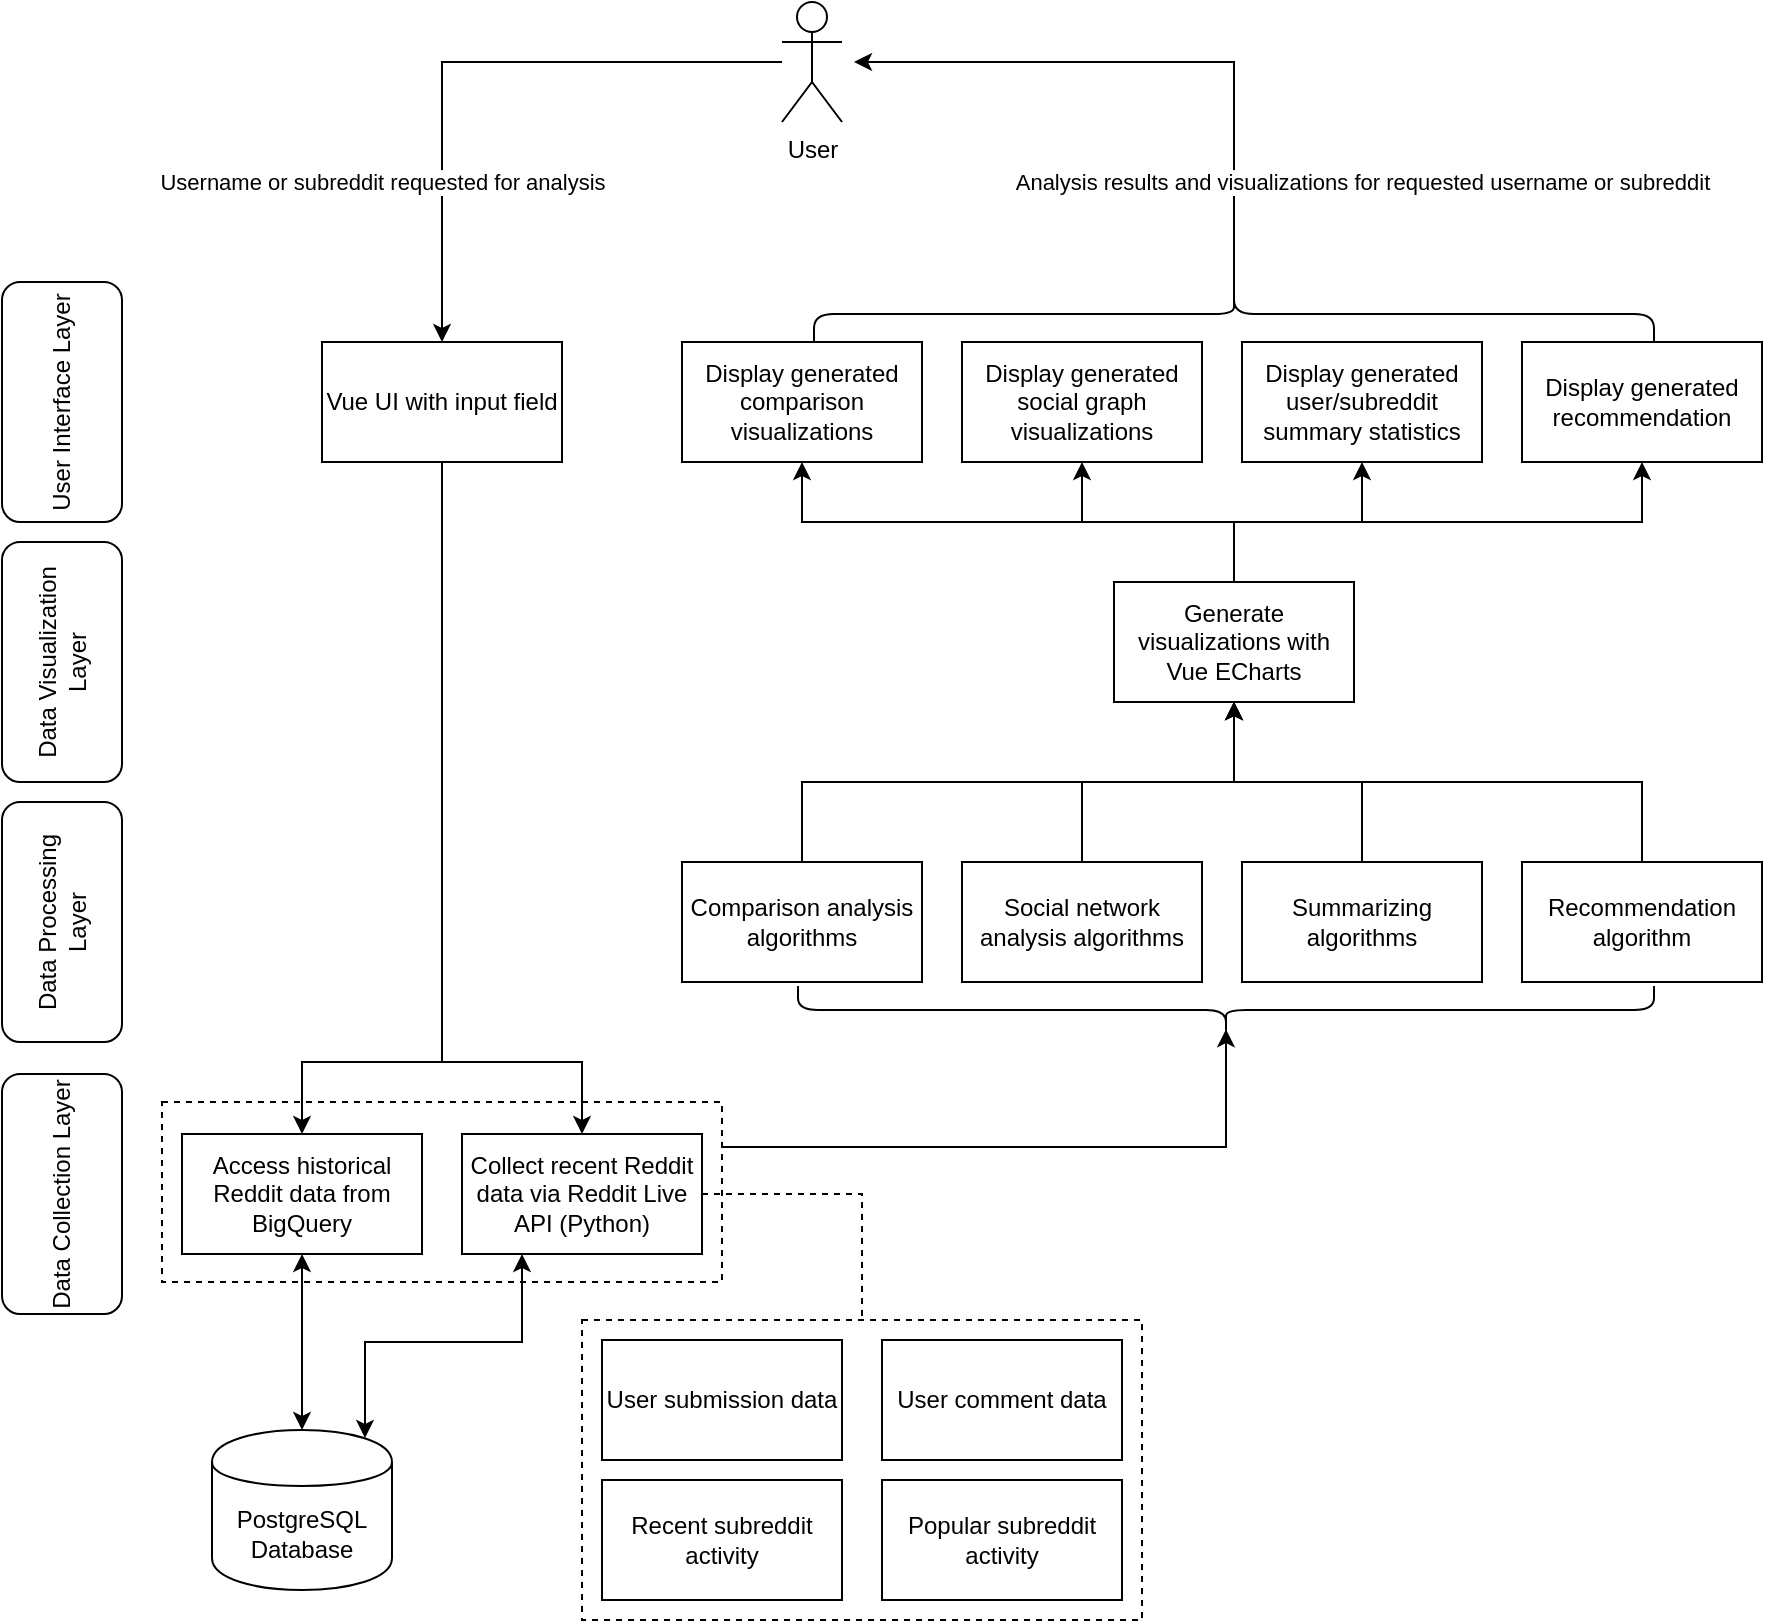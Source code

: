 <mxfile version="12.9.6" type="device"><diagram id="1LjFUEdzGcAdAJAdKrHa" name="Page-1"><mxGraphModel dx="768" dy="406" grid="1" gridSize="10" guides="1" tooltips="1" connect="1" arrows="1" fold="1" page="1" pageScale="1" pageWidth="1100" pageHeight="850" math="0" shadow="0"><root><mxCell id="0"/><mxCell id="1" parent="0"/><mxCell id="5u182XU-EK8H5WtYQh7H-65" style="edgeStyle=orthogonalEdgeStyle;rounded=0;orthogonalLoop=1;jettySize=auto;html=1;exitX=1;exitY=0.25;exitDx=0;exitDy=0;entryX=0.1;entryY=0.5;entryDx=0;entryDy=0;entryPerimeter=0;startArrow=none;startFill=0;endArrow=classic;endFill=1;" parent="1" source="5u182XU-EK8H5WtYQh7H-64" target="5u182XU-EK8H5WtYQh7H-55" edge="1"><mxGeometry relative="1" as="geometry"/></mxCell><mxCell id="5u182XU-EK8H5WtYQh7H-64" value="" style="rounded=0;whiteSpace=wrap;html=1;dashed=1;" parent="1" vertex="1"><mxGeometry x="180" y="561" width="280" height="90" as="geometry"/></mxCell><mxCell id="5u182XU-EK8H5WtYQh7H-37" value="" style="rounded=0;whiteSpace=wrap;html=1;dashed=1;" parent="1" vertex="1"><mxGeometry x="390" y="670" width="280" height="150" as="geometry"/></mxCell><mxCell id="5u182XU-EK8H5WtYQh7H-8" value="Username or subreddit requested for analysis" style="edgeStyle=orthogonalEdgeStyle;rounded=0;orthogonalLoop=1;jettySize=auto;html=1;" parent="1" source="5u182XU-EK8H5WtYQh7H-1" target="5u182XU-EK8H5WtYQh7H-7" edge="1"><mxGeometry x="0.097" y="67" relative="1" as="geometry"><mxPoint x="-97" y="60" as="offset"/></mxGeometry></mxCell><mxCell id="5u182XU-EK8H5WtYQh7H-1" value="User" style="shape=umlActor;verticalLabelPosition=bottom;labelBackgroundColor=#ffffff;verticalAlign=top;html=1;outlineConnect=0;" parent="1" vertex="1"><mxGeometry x="490" y="11" width="30" height="60" as="geometry"/></mxCell><mxCell id="5u182XU-EK8H5WtYQh7H-5" value="User Interface Layer" style="rounded=1;whiteSpace=wrap;html=1;rotation=-90;" parent="1" vertex="1"><mxGeometry x="70" y="181" width="120" height="60" as="geometry"/></mxCell><mxCell id="5u182XU-EK8H5WtYQh7H-62" style="edgeStyle=orthogonalEdgeStyle;rounded=0;orthogonalLoop=1;jettySize=auto;html=1;exitX=0.5;exitY=1;exitDx=0;exitDy=0;startArrow=none;startFill=0;endArrow=classic;endFill=1;" parent="1" source="5u182XU-EK8H5WtYQh7H-7" target="5u182XU-EK8H5WtYQh7H-27" edge="1"><mxGeometry relative="1" as="geometry"><Array as="points"><mxPoint x="320" y="541"/><mxPoint x="250" y="541"/></Array></mxGeometry></mxCell><mxCell id="5u182XU-EK8H5WtYQh7H-63" style="edgeStyle=orthogonalEdgeStyle;rounded=0;orthogonalLoop=1;jettySize=auto;html=1;exitX=0.5;exitY=1;exitDx=0;exitDy=0;startArrow=none;startFill=0;endArrow=classic;endFill=1;" parent="1" source="5u182XU-EK8H5WtYQh7H-7" target="5u182XU-EK8H5WtYQh7H-28" edge="1"><mxGeometry relative="1" as="geometry"><Array as="points"><mxPoint x="320" y="541"/><mxPoint x="390" y="541"/></Array></mxGeometry></mxCell><mxCell id="5u182XU-EK8H5WtYQh7H-7" value="Vue UI with input field" style="rounded=0;whiteSpace=wrap;html=1;" parent="1" vertex="1"><mxGeometry x="260" y="181" width="120" height="60" as="geometry"/></mxCell><mxCell id="5u182XU-EK8H5WtYQh7H-10" value="Display generated comparison visualizations" style="rounded=0;whiteSpace=wrap;html=1;" parent="1" vertex="1"><mxGeometry x="440" y="181" width="120" height="60" as="geometry"/></mxCell><mxCell id="5u182XU-EK8H5WtYQh7H-11" value="Display generated social graph visualizations" style="rounded=0;whiteSpace=wrap;html=1;" parent="1" vertex="1"><mxGeometry x="580" y="181" width="120" height="60" as="geometry"/></mxCell><mxCell id="5u182XU-EK8H5WtYQh7H-12" value="Display generated user/subreddit summary statistics" style="rounded=0;whiteSpace=wrap;html=1;" parent="1" vertex="1"><mxGeometry x="720" y="181" width="120" height="60" as="geometry"/></mxCell><mxCell id="5u182XU-EK8H5WtYQh7H-13" value="Display generated recommendation" style="rounded=0;whiteSpace=wrap;html=1;" parent="1" vertex="1"><mxGeometry x="860" y="181" width="120" height="60" as="geometry"/></mxCell><mxCell id="5u182XU-EK8H5WtYQh7H-14" value="" style="shape=curlyBracket;whiteSpace=wrap;html=1;rounded=1;rotation=90;" parent="1" vertex="1"><mxGeometry x="702" y="-43" width="28" height="420" as="geometry"/></mxCell><mxCell id="5u182XU-EK8H5WtYQh7H-23" value="Analysis results and visualizations for requested username or subreddit" style="endArrow=classic;html=1;rounded=0;" parent="1" edge="1"><mxGeometry x="-0.613" y="-64" width="50" height="50" relative="1" as="geometry"><mxPoint x="716" y="161" as="sourcePoint"/><mxPoint x="526" y="41" as="targetPoint"/><Array as="points"><mxPoint x="716" y="41"/><mxPoint x="620" y="41"/></Array><mxPoint as="offset"/></mxGeometry></mxCell><mxCell id="5u182XU-EK8H5WtYQh7H-24" value="Data Processing Layer" style="rounded=1;whiteSpace=wrap;html=1;rotation=-90;" parent="1" vertex="1"><mxGeometry x="70" y="441" width="120" height="60" as="geometry"/></mxCell><mxCell id="5u182XU-EK8H5WtYQh7H-25" value="Data Collection Layer" style="rounded=1;whiteSpace=wrap;html=1;rotation=-90;" parent="1" vertex="1"><mxGeometry x="70" y="577" width="120" height="60" as="geometry"/></mxCell><mxCell id="5u182XU-EK8H5WtYQh7H-27" value="Access historical Reddit data from BigQuery" style="rounded=0;whiteSpace=wrap;html=1;" parent="1" vertex="1"><mxGeometry x="190" y="577" width="120" height="60" as="geometry"/></mxCell><mxCell id="5u182XU-EK8H5WtYQh7H-53" style="edgeStyle=orthogonalEdgeStyle;rounded=0;orthogonalLoop=1;jettySize=auto;html=1;entryX=0.5;entryY=0;entryDx=0;entryDy=0;endArrow=none;endFill=0;dashed=1;exitX=1;exitY=0.5;exitDx=0;exitDy=0;" parent="1" source="5u182XU-EK8H5WtYQh7H-28" target="5u182XU-EK8H5WtYQh7H-37" edge="1"><mxGeometry relative="1" as="geometry"><mxPoint x="460" y="607" as="sourcePoint"/><Array as="points"><mxPoint x="530" y="607"/></Array></mxGeometry></mxCell><mxCell id="5u182XU-EK8H5WtYQh7H-54" style="edgeStyle=orthogonalEdgeStyle;rounded=0;orthogonalLoop=1;jettySize=auto;html=1;exitX=0.25;exitY=1;exitDx=0;exitDy=0;entryX=0.85;entryY=0.05;entryDx=0;entryDy=0;entryPerimeter=0;endArrow=classic;endFill=1;startArrow=classic;startFill=1;" parent="1" source="5u182XU-EK8H5WtYQh7H-28" target="5u182XU-EK8H5WtYQh7H-39" edge="1"><mxGeometry relative="1" as="geometry"/></mxCell><mxCell id="5u182XU-EK8H5WtYQh7H-28" value="Collect recent Reddit data via Reddit Live API (Python)" style="rounded=0;whiteSpace=wrap;html=1;" parent="1" vertex="1"><mxGeometry x="330" y="577" width="120" height="60" as="geometry"/></mxCell><mxCell id="5u182XU-EK8H5WtYQh7H-29" value="User submission data" style="rounded=0;whiteSpace=wrap;html=1;" parent="1" vertex="1"><mxGeometry x="400" y="680" width="120" height="60" as="geometry"/></mxCell><mxCell id="5u182XU-EK8H5WtYQh7H-30" value="User comment data" style="rounded=0;whiteSpace=wrap;html=1;" parent="1" vertex="1"><mxGeometry x="540" y="680" width="120" height="60" as="geometry"/></mxCell><mxCell id="5u182XU-EK8H5WtYQh7H-32" value="Recent subreddit activity" style="rounded=0;whiteSpace=wrap;html=1;" parent="1" vertex="1"><mxGeometry x="400" y="750" width="120" height="60" as="geometry"/></mxCell><mxCell id="5u182XU-EK8H5WtYQh7H-34" value="Popular subreddit activity" style="rounded=0;whiteSpace=wrap;html=1;" parent="1" vertex="1"><mxGeometry x="540" y="750" width="120" height="60" as="geometry"/></mxCell><mxCell id="5u182XU-EK8H5WtYQh7H-41" style="edgeStyle=orthogonalEdgeStyle;rounded=0;orthogonalLoop=1;jettySize=auto;html=1;exitX=0.5;exitY=0;exitDx=0;exitDy=0;entryX=0.5;entryY=1;entryDx=0;entryDy=0;startArrow=classic;startFill=1;" parent="1" source="5u182XU-EK8H5WtYQh7H-39" target="5u182XU-EK8H5WtYQh7H-27" edge="1"><mxGeometry relative="1" as="geometry"><Array as="points"><mxPoint x="250" y="671"/><mxPoint x="250" y="671"/></Array></mxGeometry></mxCell><mxCell id="5u182XU-EK8H5WtYQh7H-39" value="PostgreSQL Database" style="shape=cylinder;whiteSpace=wrap;html=1;boundedLbl=1;backgroundOutline=1;" parent="1" vertex="1"><mxGeometry x="205" y="725" width="90" height="80" as="geometry"/></mxCell><mxCell id="5u182XU-EK8H5WtYQh7H-56" style="edgeStyle=orthogonalEdgeStyle;rounded=0;orthogonalLoop=1;jettySize=auto;html=1;exitX=0.5;exitY=0;exitDx=0;exitDy=0;entryX=0.5;entryY=1;entryDx=0;entryDy=0;startArrow=none;startFill=0;endArrow=classic;endFill=1;" parent="1" source="5u182XU-EK8H5WtYQh7H-44" target="5u182XU-EK8H5WtYQh7H-48" edge="1"><mxGeometry relative="1" as="geometry"/></mxCell><mxCell id="5u182XU-EK8H5WtYQh7H-44" value="Comparison analysis algorithms" style="rounded=0;whiteSpace=wrap;html=1;" parent="1" vertex="1"><mxGeometry x="440" y="441" width="120" height="60" as="geometry"/></mxCell><mxCell id="5u182XU-EK8H5WtYQh7H-57" style="edgeStyle=orthogonalEdgeStyle;rounded=0;orthogonalLoop=1;jettySize=auto;html=1;exitX=0.5;exitY=0;exitDx=0;exitDy=0;startArrow=none;startFill=0;endArrow=classic;endFill=1;" parent="1" source="5u182XU-EK8H5WtYQh7H-45" target="5u182XU-EK8H5WtYQh7H-48" edge="1"><mxGeometry relative="1" as="geometry"/></mxCell><mxCell id="5u182XU-EK8H5WtYQh7H-45" value="Social network analysis algorithms" style="rounded=0;whiteSpace=wrap;html=1;" parent="1" vertex="1"><mxGeometry x="580" y="441" width="120" height="60" as="geometry"/></mxCell><mxCell id="5u182XU-EK8H5WtYQh7H-59" style="edgeStyle=orthogonalEdgeStyle;rounded=0;orthogonalLoop=1;jettySize=auto;html=1;exitX=0.5;exitY=0;exitDx=0;exitDy=0;entryX=0.5;entryY=1;entryDx=0;entryDy=0;startArrow=none;startFill=0;endArrow=classic;endFill=1;" parent="1" source="5u182XU-EK8H5WtYQh7H-46" target="5u182XU-EK8H5WtYQh7H-48" edge="1"><mxGeometry relative="1" as="geometry"/></mxCell><mxCell id="5u182XU-EK8H5WtYQh7H-46" value="Recommendation algorithm" style="rounded=0;whiteSpace=wrap;html=1;" parent="1" vertex="1"><mxGeometry x="860" y="441" width="120" height="60" as="geometry"/></mxCell><mxCell id="5u182XU-EK8H5WtYQh7H-58" style="edgeStyle=orthogonalEdgeStyle;rounded=0;orthogonalLoop=1;jettySize=auto;html=1;startArrow=none;startFill=0;endArrow=classic;endFill=1;" parent="1" source="5u182XU-EK8H5WtYQh7H-47" target="5u182XU-EK8H5WtYQh7H-48" edge="1"><mxGeometry relative="1" as="geometry"/></mxCell><mxCell id="5u182XU-EK8H5WtYQh7H-47" value="Summarizing algorithms" style="rounded=0;whiteSpace=wrap;html=1;" parent="1" vertex="1"><mxGeometry x="720" y="441" width="120" height="60" as="geometry"/></mxCell><mxCell id="5u182XU-EK8H5WtYQh7H-66" style="edgeStyle=orthogonalEdgeStyle;rounded=0;orthogonalLoop=1;jettySize=auto;html=1;exitX=0.5;exitY=0;exitDx=0;exitDy=0;entryX=0.5;entryY=1;entryDx=0;entryDy=0;startArrow=none;startFill=0;endArrow=classic;endFill=1;" parent="1" source="5u182XU-EK8H5WtYQh7H-48" target="5u182XU-EK8H5WtYQh7H-10" edge="1"><mxGeometry relative="1" as="geometry"/></mxCell><mxCell id="5u182XU-EK8H5WtYQh7H-67" style="edgeStyle=orthogonalEdgeStyle;rounded=0;orthogonalLoop=1;jettySize=auto;html=1;exitX=0.5;exitY=0;exitDx=0;exitDy=0;startArrow=none;startFill=0;endArrow=classic;endFill=1;" parent="1" source="5u182XU-EK8H5WtYQh7H-48" target="5u182XU-EK8H5WtYQh7H-11" edge="1"><mxGeometry relative="1" as="geometry"/></mxCell><mxCell id="5u182XU-EK8H5WtYQh7H-68" style="edgeStyle=orthogonalEdgeStyle;rounded=0;orthogonalLoop=1;jettySize=auto;html=1;exitX=0.5;exitY=0;exitDx=0;exitDy=0;startArrow=none;startFill=0;endArrow=classic;endFill=1;" parent="1" source="5u182XU-EK8H5WtYQh7H-48" target="5u182XU-EK8H5WtYQh7H-12" edge="1"><mxGeometry relative="1" as="geometry"/></mxCell><mxCell id="5u182XU-EK8H5WtYQh7H-69" style="edgeStyle=orthogonalEdgeStyle;rounded=0;orthogonalLoop=1;jettySize=auto;html=1;exitX=0.5;exitY=0;exitDx=0;exitDy=0;entryX=0.5;entryY=1;entryDx=0;entryDy=0;startArrow=none;startFill=0;endArrow=classic;endFill=1;" parent="1" source="5u182XU-EK8H5WtYQh7H-48" target="5u182XU-EK8H5WtYQh7H-13" edge="1"><mxGeometry relative="1" as="geometry"/></mxCell><mxCell id="5u182XU-EK8H5WtYQh7H-48" value="Generate visualizations with Vue ECharts" style="rounded=0;whiteSpace=wrap;html=1;" parent="1" vertex="1"><mxGeometry x="656" y="301" width="120" height="60" as="geometry"/></mxCell><mxCell id="5u182XU-EK8H5WtYQh7H-49" value="Data Visualization Layer" style="rounded=1;whiteSpace=wrap;html=1;rotation=-90;" parent="1" vertex="1"><mxGeometry x="70" y="311" width="120" height="60" as="geometry"/></mxCell><mxCell id="5u182XU-EK8H5WtYQh7H-55" value="" style="shape=curlyBracket;whiteSpace=wrap;html=1;rounded=1;rotation=-90;" parent="1" vertex="1"><mxGeometry x="700" y="301" width="24" height="428" as="geometry"/></mxCell></root></mxGraphModel></diagram></mxfile>